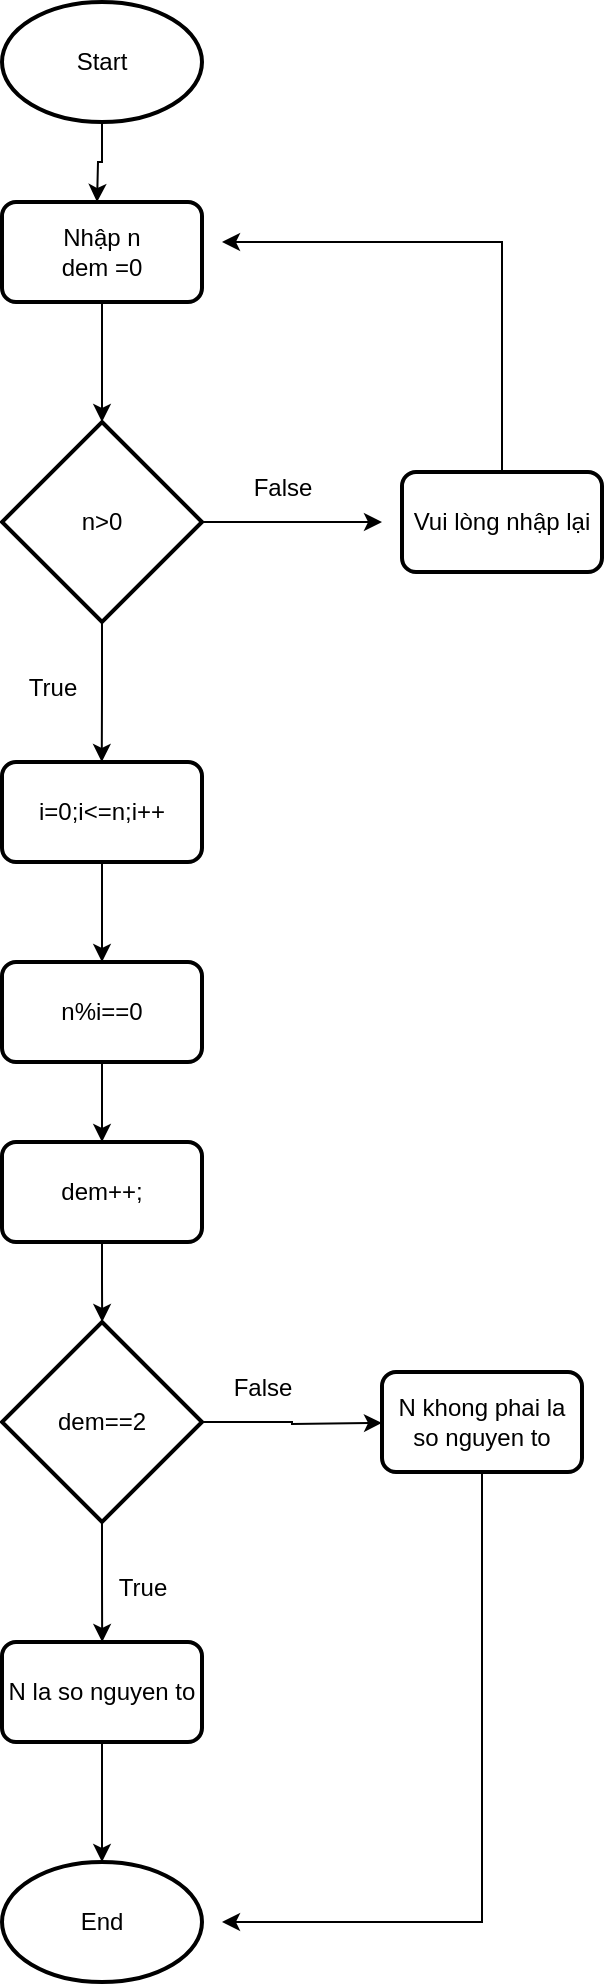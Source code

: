 <mxfile version="25.0.2">
  <diagram name="Trang-1" id="vQu8eL63CVkQAjNIttAd">
    <mxGraphModel dx="2421" dy="1006" grid="1" gridSize="10" guides="1" tooltips="1" connect="1" arrows="1" fold="1" page="1" pageScale="1" pageWidth="827" pageHeight="1169" math="0" shadow="0">
      <root>
        <mxCell id="0" />
        <mxCell id="1" parent="0" />
        <mxCell id="gYufI9aLkaLd3WuN-Kt2-1" style="edgeStyle=orthogonalEdgeStyle;rounded=0;orthogonalLoop=1;jettySize=auto;html=1;exitX=0.5;exitY=1;exitDx=0;exitDy=0;exitPerimeter=0;" edge="1" parent="1" source="gYufI9aLkaLd3WuN-Kt2-2">
          <mxGeometry relative="1" as="geometry">
            <mxPoint x="-462.471" y="210" as="targetPoint" />
          </mxGeometry>
        </mxCell>
        <mxCell id="gYufI9aLkaLd3WuN-Kt2-2" value="Start" style="strokeWidth=2;html=1;shape=mxgraph.flowchart.start_1;whiteSpace=wrap;" vertex="1" parent="1">
          <mxGeometry x="-510" y="110" width="100" height="60" as="geometry" />
        </mxCell>
        <mxCell id="gYufI9aLkaLd3WuN-Kt2-3" value="End" style="strokeWidth=2;html=1;shape=mxgraph.flowchart.start_1;whiteSpace=wrap;" vertex="1" parent="1">
          <mxGeometry x="-510" y="1040" width="100" height="60" as="geometry" />
        </mxCell>
        <mxCell id="gYufI9aLkaLd3WuN-Kt2-4" style="edgeStyle=orthogonalEdgeStyle;rounded=0;orthogonalLoop=1;jettySize=auto;html=1;exitX=0.5;exitY=1;exitDx=0;exitDy=0;" edge="1" parent="1" source="gYufI9aLkaLd3WuN-Kt2-5" target="gYufI9aLkaLd3WuN-Kt2-8">
          <mxGeometry relative="1" as="geometry">
            <mxPoint x="-460.118" y="320" as="targetPoint" />
          </mxGeometry>
        </mxCell>
        <mxCell id="gYufI9aLkaLd3WuN-Kt2-5" value="Nhập n&lt;div&gt;dem =0&lt;/div&gt;" style="rounded=1;whiteSpace=wrap;html=1;absoluteArcSize=1;arcSize=14;strokeWidth=2;" vertex="1" parent="1">
          <mxGeometry x="-510" y="210" width="100" height="50" as="geometry" />
        </mxCell>
        <mxCell id="gYufI9aLkaLd3WuN-Kt2-6" style="edgeStyle=orthogonalEdgeStyle;rounded=0;orthogonalLoop=1;jettySize=auto;html=1;exitX=1;exitY=0.5;exitDx=0;exitDy=0;exitPerimeter=0;" edge="1" parent="1" source="gYufI9aLkaLd3WuN-Kt2-8">
          <mxGeometry relative="1" as="geometry">
            <mxPoint x="-320" y="370" as="targetPoint" />
          </mxGeometry>
        </mxCell>
        <mxCell id="gYufI9aLkaLd3WuN-Kt2-7" style="edgeStyle=orthogonalEdgeStyle;rounded=0;orthogonalLoop=1;jettySize=auto;html=1;exitX=0.5;exitY=1;exitDx=0;exitDy=0;exitPerimeter=0;" edge="1" parent="1" source="gYufI9aLkaLd3WuN-Kt2-8">
          <mxGeometry relative="1" as="geometry">
            <mxPoint x="-460.118" y="490.0" as="targetPoint" />
          </mxGeometry>
        </mxCell>
        <mxCell id="gYufI9aLkaLd3WuN-Kt2-8" value="n&amp;gt;0" style="strokeWidth=2;html=1;shape=mxgraph.flowchart.decision;whiteSpace=wrap;" vertex="1" parent="1">
          <mxGeometry x="-509.998" y="320" width="100" height="100" as="geometry" />
        </mxCell>
        <mxCell id="gYufI9aLkaLd3WuN-Kt2-9" value="False" style="text;html=1;align=center;verticalAlign=middle;resizable=0;points=[];autosize=1;strokeColor=none;fillColor=none;" vertex="1" parent="1">
          <mxGeometry x="-395" y="338" width="50" height="30" as="geometry" />
        </mxCell>
        <mxCell id="gYufI9aLkaLd3WuN-Kt2-10" value="True" style="text;html=1;align=center;verticalAlign=middle;resizable=0;points=[];autosize=1;strokeColor=none;fillColor=none;" vertex="1" parent="1">
          <mxGeometry x="-510" y="438" width="50" height="30" as="geometry" />
        </mxCell>
        <mxCell id="gYufI9aLkaLd3WuN-Kt2-11" style="edgeStyle=orthogonalEdgeStyle;rounded=0;orthogonalLoop=1;jettySize=auto;html=1;exitX=0.5;exitY=0;exitDx=0;exitDy=0;" edge="1" parent="1" source="gYufI9aLkaLd3WuN-Kt2-12">
          <mxGeometry relative="1" as="geometry">
            <mxPoint x="-400" y="230" as="targetPoint" />
            <Array as="points">
              <mxPoint x="-260" y="230" />
            </Array>
          </mxGeometry>
        </mxCell>
        <mxCell id="gYufI9aLkaLd3WuN-Kt2-12" value="Vui lòng nhập lại" style="rounded=1;whiteSpace=wrap;html=1;absoluteArcSize=1;arcSize=14;strokeWidth=2;" vertex="1" parent="1">
          <mxGeometry x="-310" y="345" width="100" height="50" as="geometry" />
        </mxCell>
        <mxCell id="gYufI9aLkaLd3WuN-Kt2-13" style="edgeStyle=orthogonalEdgeStyle;rounded=0;orthogonalLoop=1;jettySize=auto;html=1;exitX=0.5;exitY=1;exitDx=0;exitDy=0;" edge="1" parent="1" source="gYufI9aLkaLd3WuN-Kt2-14">
          <mxGeometry relative="1" as="geometry">
            <mxPoint x="-460" y="590" as="targetPoint" />
          </mxGeometry>
        </mxCell>
        <mxCell id="gYufI9aLkaLd3WuN-Kt2-14" value="i=0;i&amp;lt;=n;i++" style="rounded=1;whiteSpace=wrap;html=1;absoluteArcSize=1;arcSize=14;strokeWidth=2;" vertex="1" parent="1">
          <mxGeometry x="-510" y="490" width="100" height="50" as="geometry" />
        </mxCell>
        <mxCell id="gYufI9aLkaLd3WuN-Kt2-15" style="edgeStyle=orthogonalEdgeStyle;rounded=0;orthogonalLoop=1;jettySize=auto;html=1;exitX=0.5;exitY=1;exitDx=0;exitDy=0;" edge="1" parent="1" source="gYufI9aLkaLd3WuN-Kt2-16">
          <mxGeometry relative="1" as="geometry">
            <mxPoint x="-460" y="680" as="targetPoint" />
          </mxGeometry>
        </mxCell>
        <mxCell id="gYufI9aLkaLd3WuN-Kt2-16" value="n%i==0" style="rounded=1;whiteSpace=wrap;html=1;absoluteArcSize=1;arcSize=14;strokeWidth=2;" vertex="1" parent="1">
          <mxGeometry x="-510" y="590" width="100" height="50" as="geometry" />
        </mxCell>
        <mxCell id="gYufI9aLkaLd3WuN-Kt2-21" style="edgeStyle=orthogonalEdgeStyle;rounded=0;orthogonalLoop=1;jettySize=auto;html=1;exitX=0.5;exitY=1;exitDx=0;exitDy=0;" edge="1" parent="1" source="gYufI9aLkaLd3WuN-Kt2-17">
          <mxGeometry relative="1" as="geometry">
            <mxPoint x="-459.909" y="770" as="targetPoint" />
          </mxGeometry>
        </mxCell>
        <mxCell id="gYufI9aLkaLd3WuN-Kt2-17" value="dem++;" style="rounded=1;whiteSpace=wrap;html=1;absoluteArcSize=1;arcSize=14;strokeWidth=2;" vertex="1" parent="1">
          <mxGeometry x="-510" y="680" width="100" height="50" as="geometry" />
        </mxCell>
        <mxCell id="gYufI9aLkaLd3WuN-Kt2-23" style="edgeStyle=orthogonalEdgeStyle;rounded=0;orthogonalLoop=1;jettySize=auto;html=1;exitX=1;exitY=0.5;exitDx=0;exitDy=0;exitPerimeter=0;" edge="1" parent="1" source="gYufI9aLkaLd3WuN-Kt2-22">
          <mxGeometry relative="1" as="geometry">
            <mxPoint x="-320" y="820.455" as="targetPoint" />
          </mxGeometry>
        </mxCell>
        <mxCell id="gYufI9aLkaLd3WuN-Kt2-24" style="edgeStyle=orthogonalEdgeStyle;rounded=0;orthogonalLoop=1;jettySize=auto;html=1;exitX=0.5;exitY=1;exitDx=0;exitDy=0;exitPerimeter=0;" edge="1" parent="1" source="gYufI9aLkaLd3WuN-Kt2-22">
          <mxGeometry relative="1" as="geometry">
            <mxPoint x="-459.909" y="930" as="targetPoint" />
          </mxGeometry>
        </mxCell>
        <mxCell id="gYufI9aLkaLd3WuN-Kt2-22" value="dem==2" style="strokeWidth=2;html=1;shape=mxgraph.flowchart.decision;whiteSpace=wrap;" vertex="1" parent="1">
          <mxGeometry x="-509.998" y="770" width="100" height="100" as="geometry" />
        </mxCell>
        <mxCell id="gYufI9aLkaLd3WuN-Kt2-25" value="N la so nguyen to" style="rounded=1;whiteSpace=wrap;html=1;absoluteArcSize=1;arcSize=14;strokeWidth=2;" vertex="1" parent="1">
          <mxGeometry x="-510" y="930" width="100" height="50" as="geometry" />
        </mxCell>
        <mxCell id="gYufI9aLkaLd3WuN-Kt2-28" style="edgeStyle=orthogonalEdgeStyle;rounded=0;orthogonalLoop=1;jettySize=auto;html=1;exitX=0.5;exitY=1;exitDx=0;exitDy=0;" edge="1" parent="1" source="gYufI9aLkaLd3WuN-Kt2-26">
          <mxGeometry relative="1" as="geometry">
            <mxPoint x="-400" y="1070" as="targetPoint" />
            <Array as="points">
              <mxPoint x="-270" y="1070" />
            </Array>
          </mxGeometry>
        </mxCell>
        <mxCell id="gYufI9aLkaLd3WuN-Kt2-26" value="N khong phai la so nguyen to" style="rounded=1;whiteSpace=wrap;html=1;absoluteArcSize=1;arcSize=14;strokeWidth=2;" vertex="1" parent="1">
          <mxGeometry x="-320" y="795" width="100" height="50" as="geometry" />
        </mxCell>
        <mxCell id="gYufI9aLkaLd3WuN-Kt2-27" style="edgeStyle=orthogonalEdgeStyle;rounded=0;orthogonalLoop=1;jettySize=auto;html=1;exitX=0.5;exitY=1;exitDx=0;exitDy=0;entryX=0.5;entryY=0;entryDx=0;entryDy=0;entryPerimeter=0;" edge="1" parent="1" source="gYufI9aLkaLd3WuN-Kt2-25" target="gYufI9aLkaLd3WuN-Kt2-3">
          <mxGeometry relative="1" as="geometry" />
        </mxCell>
        <mxCell id="gYufI9aLkaLd3WuN-Kt2-29" value="False" style="text;html=1;align=center;verticalAlign=middle;resizable=0;points=[];autosize=1;strokeColor=none;fillColor=none;" vertex="1" parent="1">
          <mxGeometry x="-405" y="788" width="50" height="30" as="geometry" />
        </mxCell>
        <mxCell id="gYufI9aLkaLd3WuN-Kt2-30" value="True" style="text;html=1;align=center;verticalAlign=middle;resizable=0;points=[];autosize=1;strokeColor=none;fillColor=none;" vertex="1" parent="1">
          <mxGeometry x="-465" y="888" width="50" height="30" as="geometry" />
        </mxCell>
      </root>
    </mxGraphModel>
  </diagram>
</mxfile>
